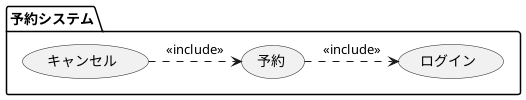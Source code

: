 @startuml ユースケース図
package 予約システム{
usecase キャンセル
usecase 予約
usecase ログイン
}
キャンセル .> 予約 : << include >>
予約 .> ログイン : << include >> 
@enduml